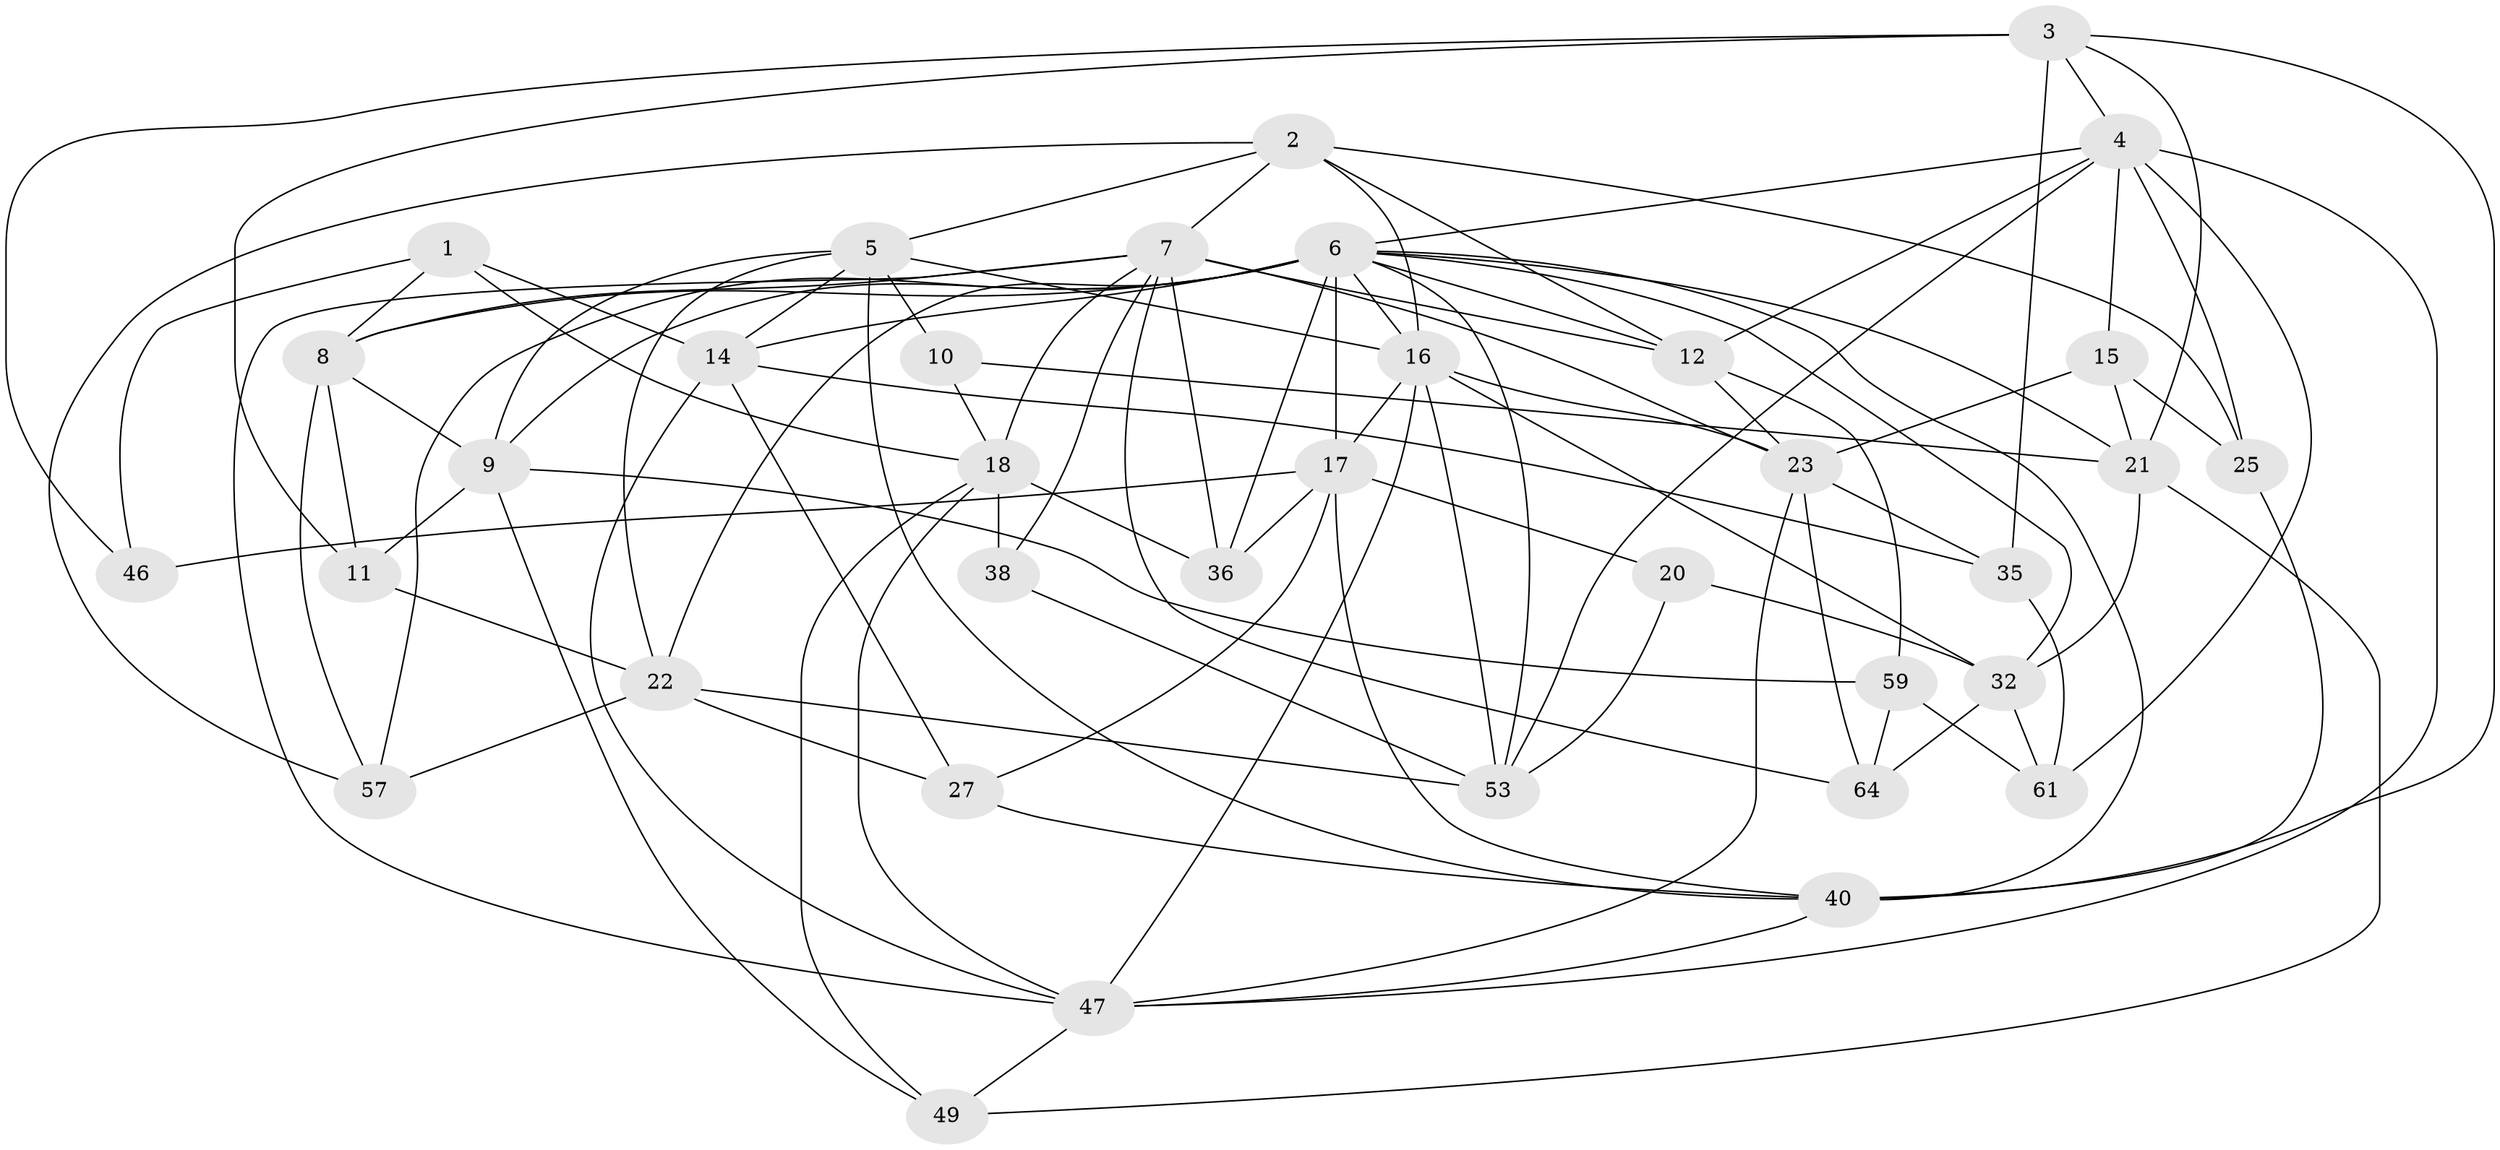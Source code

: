 // original degree distribution, {4: 1.0}
// Generated by graph-tools (version 1.1) at 2025/16/03/09/25 04:16:13]
// undirected, 36 vertices, 101 edges
graph export_dot {
graph [start="1"]
  node [color=gray90,style=filled];
  1;
  2 [super="+24"];
  3 [super="+29"];
  4 [super="+34"];
  5 [super="+58+37"];
  6 [super="+52+13+19"];
  7 [super="+45+43+69"];
  8 [super="+54"];
  9 [super="+72+31"];
  10;
  11;
  12 [super="+26"];
  14 [super="+48"];
  15;
  16 [super="+70+66"];
  17 [super="+28+33"];
  18 [super="+44"];
  20;
  21 [super="+63"];
  22 [super="+30"];
  23 [super="+41+71"];
  25;
  27;
  32 [super="+50"];
  35;
  36;
  38;
  40 [super="+56+68"];
  46;
  47 [super="+67+55"];
  49;
  53 [super="+65"];
  57;
  59;
  61;
  64;
  1 -- 46;
  1 -- 18;
  1 -- 8;
  1 -- 14;
  2 -- 57;
  2 -- 25;
  2 -- 12;
  2 -- 5;
  2 -- 16;
  2 -- 7;
  3 -- 46;
  3 -- 21;
  3 -- 35;
  3 -- 40;
  3 -- 11;
  3 -- 4;
  4 -- 15;
  4 -- 61;
  4 -- 6;
  4 -- 53;
  4 -- 25;
  4 -- 12;
  4 -- 47;
  5 -- 16;
  5 -- 10 [weight=2];
  5 -- 14;
  5 -- 40;
  5 -- 9;
  5 -- 22;
  6 -- 16;
  6 -- 17;
  6 -- 36;
  6 -- 53;
  6 -- 8;
  6 -- 9;
  6 -- 12;
  6 -- 21;
  6 -- 32;
  6 -- 22;
  6 -- 40;
  6 -- 57;
  6 -- 14;
  7 -- 36;
  7 -- 64;
  7 -- 18;
  7 -- 47;
  7 -- 12;
  7 -- 23 [weight=2];
  7 -- 38;
  7 -- 8;
  8 -- 11;
  8 -- 57;
  8 -- 9;
  9 -- 59;
  9 -- 11;
  9 -- 49;
  10 -- 21;
  10 -- 18;
  11 -- 22;
  12 -- 59;
  12 -- 23;
  14 -- 35;
  14 -- 47;
  14 -- 27;
  15 -- 25;
  15 -- 21;
  15 -- 23;
  16 -- 17;
  16 -- 53;
  16 -- 32;
  16 -- 47;
  16 -- 23;
  17 -- 46 [weight=2];
  17 -- 20 [weight=2];
  17 -- 36;
  17 -- 40 [weight=2];
  17 -- 27;
  18 -- 38 [weight=2];
  18 -- 49;
  18 -- 36;
  18 -- 47;
  20 -- 32;
  20 -- 53;
  21 -- 49;
  21 -- 32;
  22 -- 27;
  22 -- 57;
  22 -- 53;
  23 -- 64;
  23 -- 35;
  23 -- 47;
  25 -- 40;
  27 -- 40;
  32 -- 64;
  32 -- 61;
  35 -- 61;
  38 -- 53;
  40 -- 47;
  47 -- 49;
  59 -- 61;
  59 -- 64;
}
